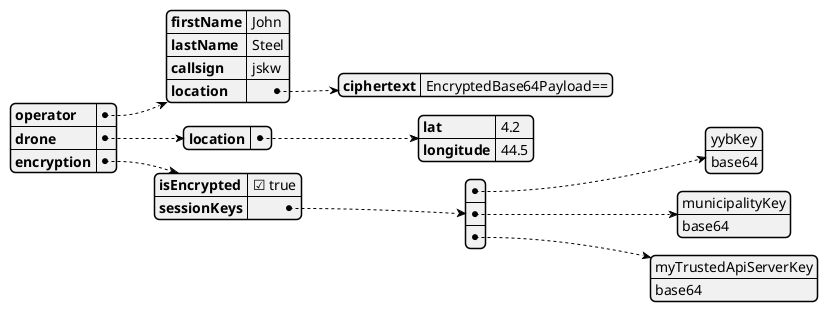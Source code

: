 @startjson droneEncrypted
{
  "operator": {
    "firstName": "John",  
    "lastName": "Steel",
    "callsign": "jskw",
    "location": {
      "ciphertext": "EncryptedBase64Payload=="
    }
  },
  "drone": {
    "location": {
      "lat": 4.2,
      "longitude": 44.5
    }
  },
  "encryption": {
    "isEncrypted": true,
    "sessionKeys": [["yybKey", "base64"], ["municipalityKey", "base64"], ["myTrustedApiServerKey", "base64"]]
  }
}
@endjson

@startjson dronePlaintext
{
  "operator": {
    "firstName": "John",  
    "lastName": "Steel",
    "callsign": "jskw",
    "location": {
      "lat": 4.4,
      "longitude": 44.7
    }
  },
  "drone": {
    "location": {
      "lat": 4.2,
      "longitude": 44.5
    }
  }
}
@endjson

@startuml droneEncryptedFlow
' Trusted API Server could be run by drone manufactorer or by a comunity.
' Will submit Audit Logs for trancpanency when authorities try to resolve drone pilot location
Drone -> Drone : sleep(1000)
Drone -\ App : broadcast(droneEncrypted)
Drone -> Drone : sleep(1000)
Drone -\ App : broadcast(droneEncrypted)
Drone -> Drone : sleep(1000)
Drone -\ App : broadcast(droneEncrypted)
App -> App ++ : UI Tap "LocateDrone"
App -> App: parse(droneEncrypted)
App -> Server ++ : Decrypt("EncryptedBase64Payload==")
Server -\ AuditLog : {"client": "joe@yyz-security.ca", "request": "base64-sha256-sum=="}
Server -> App -- : {"location": { "lat": 4.4, "longitude": 44.7 }
deactivate App
AuditLog -\ Server: {"saved": "base64-sha256-sum=="}
@enduml
